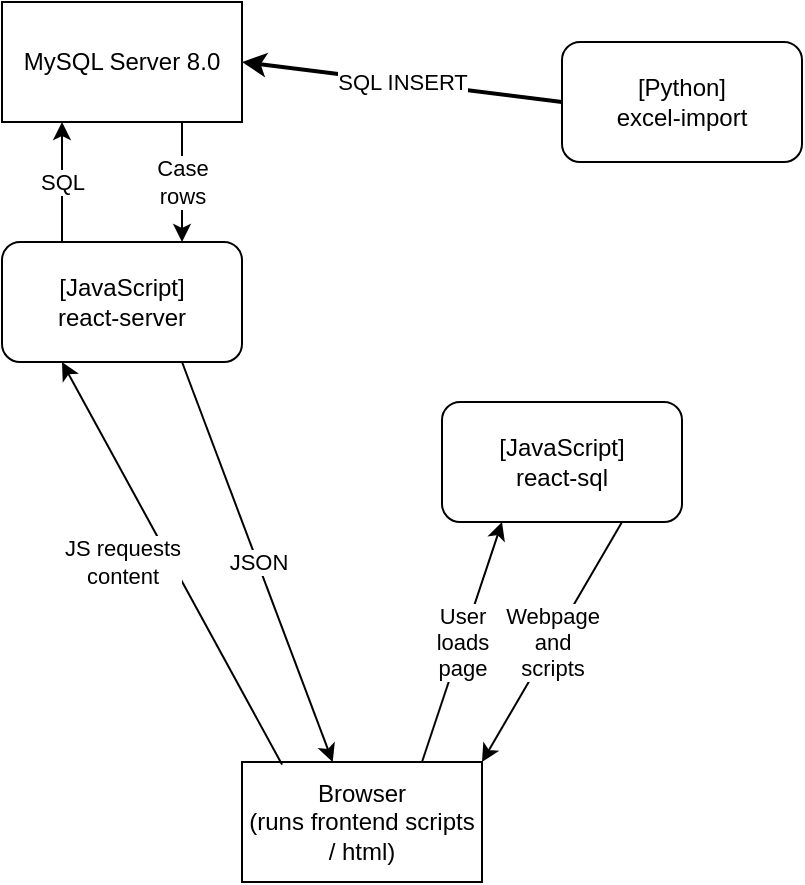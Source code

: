 <mxfile version="16.5.1" type="device"><diagram id="WLw3rFB5GW3r6bRVdUJt" name="Page-1"><mxGraphModel dx="782" dy="539" grid="1" gridSize="10" guides="1" tooltips="1" connect="1" arrows="1" fold="1" page="1" pageScale="1" pageWidth="583" pageHeight="827" math="0" shadow="0"><root><mxCell id="0"/><mxCell id="1" parent="0"/><mxCell id="mcRuA3rU1j-uGw-rN4Y1-1" value="MySQL Server 8.0" style="rounded=0;whiteSpace=wrap;html=1;" vertex="1" parent="1"><mxGeometry x="80" y="40" width="120" height="60" as="geometry"/></mxCell><mxCell id="mcRuA3rU1j-uGw-rN4Y1-2" value="[JavaScript]&lt;br&gt;react-server" style="rounded=1;whiteSpace=wrap;html=1;" vertex="1" parent="1"><mxGeometry x="80" y="160" width="120" height="60" as="geometry"/></mxCell><mxCell id="mcRuA3rU1j-uGw-rN4Y1-4" value="SQL" style="endArrow=classic;html=1;rounded=0;exitX=0.25;exitY=0;exitDx=0;exitDy=0;entryX=0.25;entryY=1;entryDx=0;entryDy=0;" edge="1" parent="1" source="mcRuA3rU1j-uGw-rN4Y1-2" target="mcRuA3rU1j-uGw-rN4Y1-1"><mxGeometry width="50" height="50" relative="1" as="geometry"><mxPoint x="270" y="300" as="sourcePoint"/><mxPoint x="320" y="250" as="targetPoint"/></mxGeometry></mxCell><mxCell id="mcRuA3rU1j-uGw-rN4Y1-5" value="Case&lt;br&gt;rows" style="endArrow=classic;html=1;rounded=0;exitX=0.75;exitY=1;exitDx=0;exitDy=0;entryX=0.75;entryY=0;entryDx=0;entryDy=0;" edge="1" parent="1" source="mcRuA3rU1j-uGw-rN4Y1-1" target="mcRuA3rU1j-uGw-rN4Y1-2"><mxGeometry width="50" height="50" relative="1" as="geometry"><mxPoint x="280" y="230" as="sourcePoint"/><mxPoint x="330" y="180" as="targetPoint"/></mxGeometry></mxCell><mxCell id="mcRuA3rU1j-uGw-rN4Y1-6" value="[JavaScript]&lt;br&gt;react-sql" style="rounded=1;whiteSpace=wrap;html=1;" vertex="1" parent="1"><mxGeometry x="300" y="240" width="120" height="60" as="geometry"/></mxCell><mxCell id="mcRuA3rU1j-uGw-rN4Y1-8" value="Browser&lt;br&gt;(runs frontend scripts / html)" style="rounded=0;whiteSpace=wrap;html=1;glass=0;" vertex="1" parent="1"><mxGeometry x="200" y="420" width="120" height="60" as="geometry"/></mxCell><mxCell id="mcRuA3rU1j-uGw-rN4Y1-10" value="[Python]&lt;br&gt;excel-import" style="rounded=1;whiteSpace=wrap;html=1;" vertex="1" parent="1"><mxGeometry x="360" y="60" width="120" height="60" as="geometry"/></mxCell><mxCell id="mcRuA3rU1j-uGw-rN4Y1-11" value="SQL INSERT" style="endArrow=none;html=1;strokeWidth=2;rounded=0;exitX=1;exitY=0.5;exitDx=0;exitDy=0;entryX=0;entryY=0.5;entryDx=0;entryDy=0;startArrow=classic;startFill=1;" edge="1" parent="1" source="mcRuA3rU1j-uGw-rN4Y1-1" target="mcRuA3rU1j-uGw-rN4Y1-10"><mxGeometry width="50" height="50" relative="1" as="geometry"><mxPoint x="240" y="170" as="sourcePoint"/><mxPoint x="290" y="120" as="targetPoint"/></mxGeometry></mxCell><mxCell id="mcRuA3rU1j-uGw-rN4Y1-16" value="JS requests&lt;br&gt;content" style="endArrow=classic;html=1;rounded=0;entryX=0.25;entryY=1;entryDx=0;entryDy=0;exitX=0.167;exitY=0.022;exitDx=0;exitDy=0;exitPerimeter=0;" edge="1" parent="1" source="mcRuA3rU1j-uGw-rN4Y1-8" target="mcRuA3rU1j-uGw-rN4Y1-2"><mxGeometry x="0.11" y="22" width="50" height="50" relative="1" as="geometry"><mxPoint x="200" y="340" as="sourcePoint"/><mxPoint x="250" y="290" as="targetPoint"/><mxPoint as="offset"/></mxGeometry></mxCell><mxCell id="mcRuA3rU1j-uGw-rN4Y1-17" value="JSON" style="endArrow=classic;html=1;rounded=0;exitX=0.75;exitY=1;exitDx=0;exitDy=0;entryX=0.378;entryY=0;entryDx=0;entryDy=0;entryPerimeter=0;" edge="1" parent="1" source="mcRuA3rU1j-uGw-rN4Y1-2" target="mcRuA3rU1j-uGw-rN4Y1-8"><mxGeometry width="50" height="50" relative="1" as="geometry"><mxPoint x="260" y="260" as="sourcePoint"/><mxPoint x="310" y="210" as="targetPoint"/></mxGeometry></mxCell><mxCell id="mcRuA3rU1j-uGw-rN4Y1-18" value="User&lt;br&gt;loads&lt;br&gt;page" style="endArrow=classic;html=1;rounded=0;exitX=0.75;exitY=0;exitDx=0;exitDy=0;entryX=0.25;entryY=1;entryDx=0;entryDy=0;" edge="1" parent="1" source="mcRuA3rU1j-uGw-rN4Y1-8" target="mcRuA3rU1j-uGw-rN4Y1-6"><mxGeometry width="50" height="50" relative="1" as="geometry"><mxPoint x="330" y="430" as="sourcePoint"/><mxPoint x="380" y="380" as="targetPoint"/></mxGeometry></mxCell><mxCell id="mcRuA3rU1j-uGw-rN4Y1-19" value="Webpage&lt;br&gt;and&lt;br&gt;scripts" style="endArrow=classic;html=1;rounded=0;exitX=0.75;exitY=1;exitDx=0;exitDy=0;entryX=1;entryY=0;entryDx=0;entryDy=0;" edge="1" parent="1" source="mcRuA3rU1j-uGw-rN4Y1-6" target="mcRuA3rU1j-uGw-rN4Y1-8"><mxGeometry width="50" height="50" relative="1" as="geometry"><mxPoint x="270" y="280" as="sourcePoint"/><mxPoint x="320" y="230" as="targetPoint"/></mxGeometry></mxCell></root></mxGraphModel></diagram></mxfile>